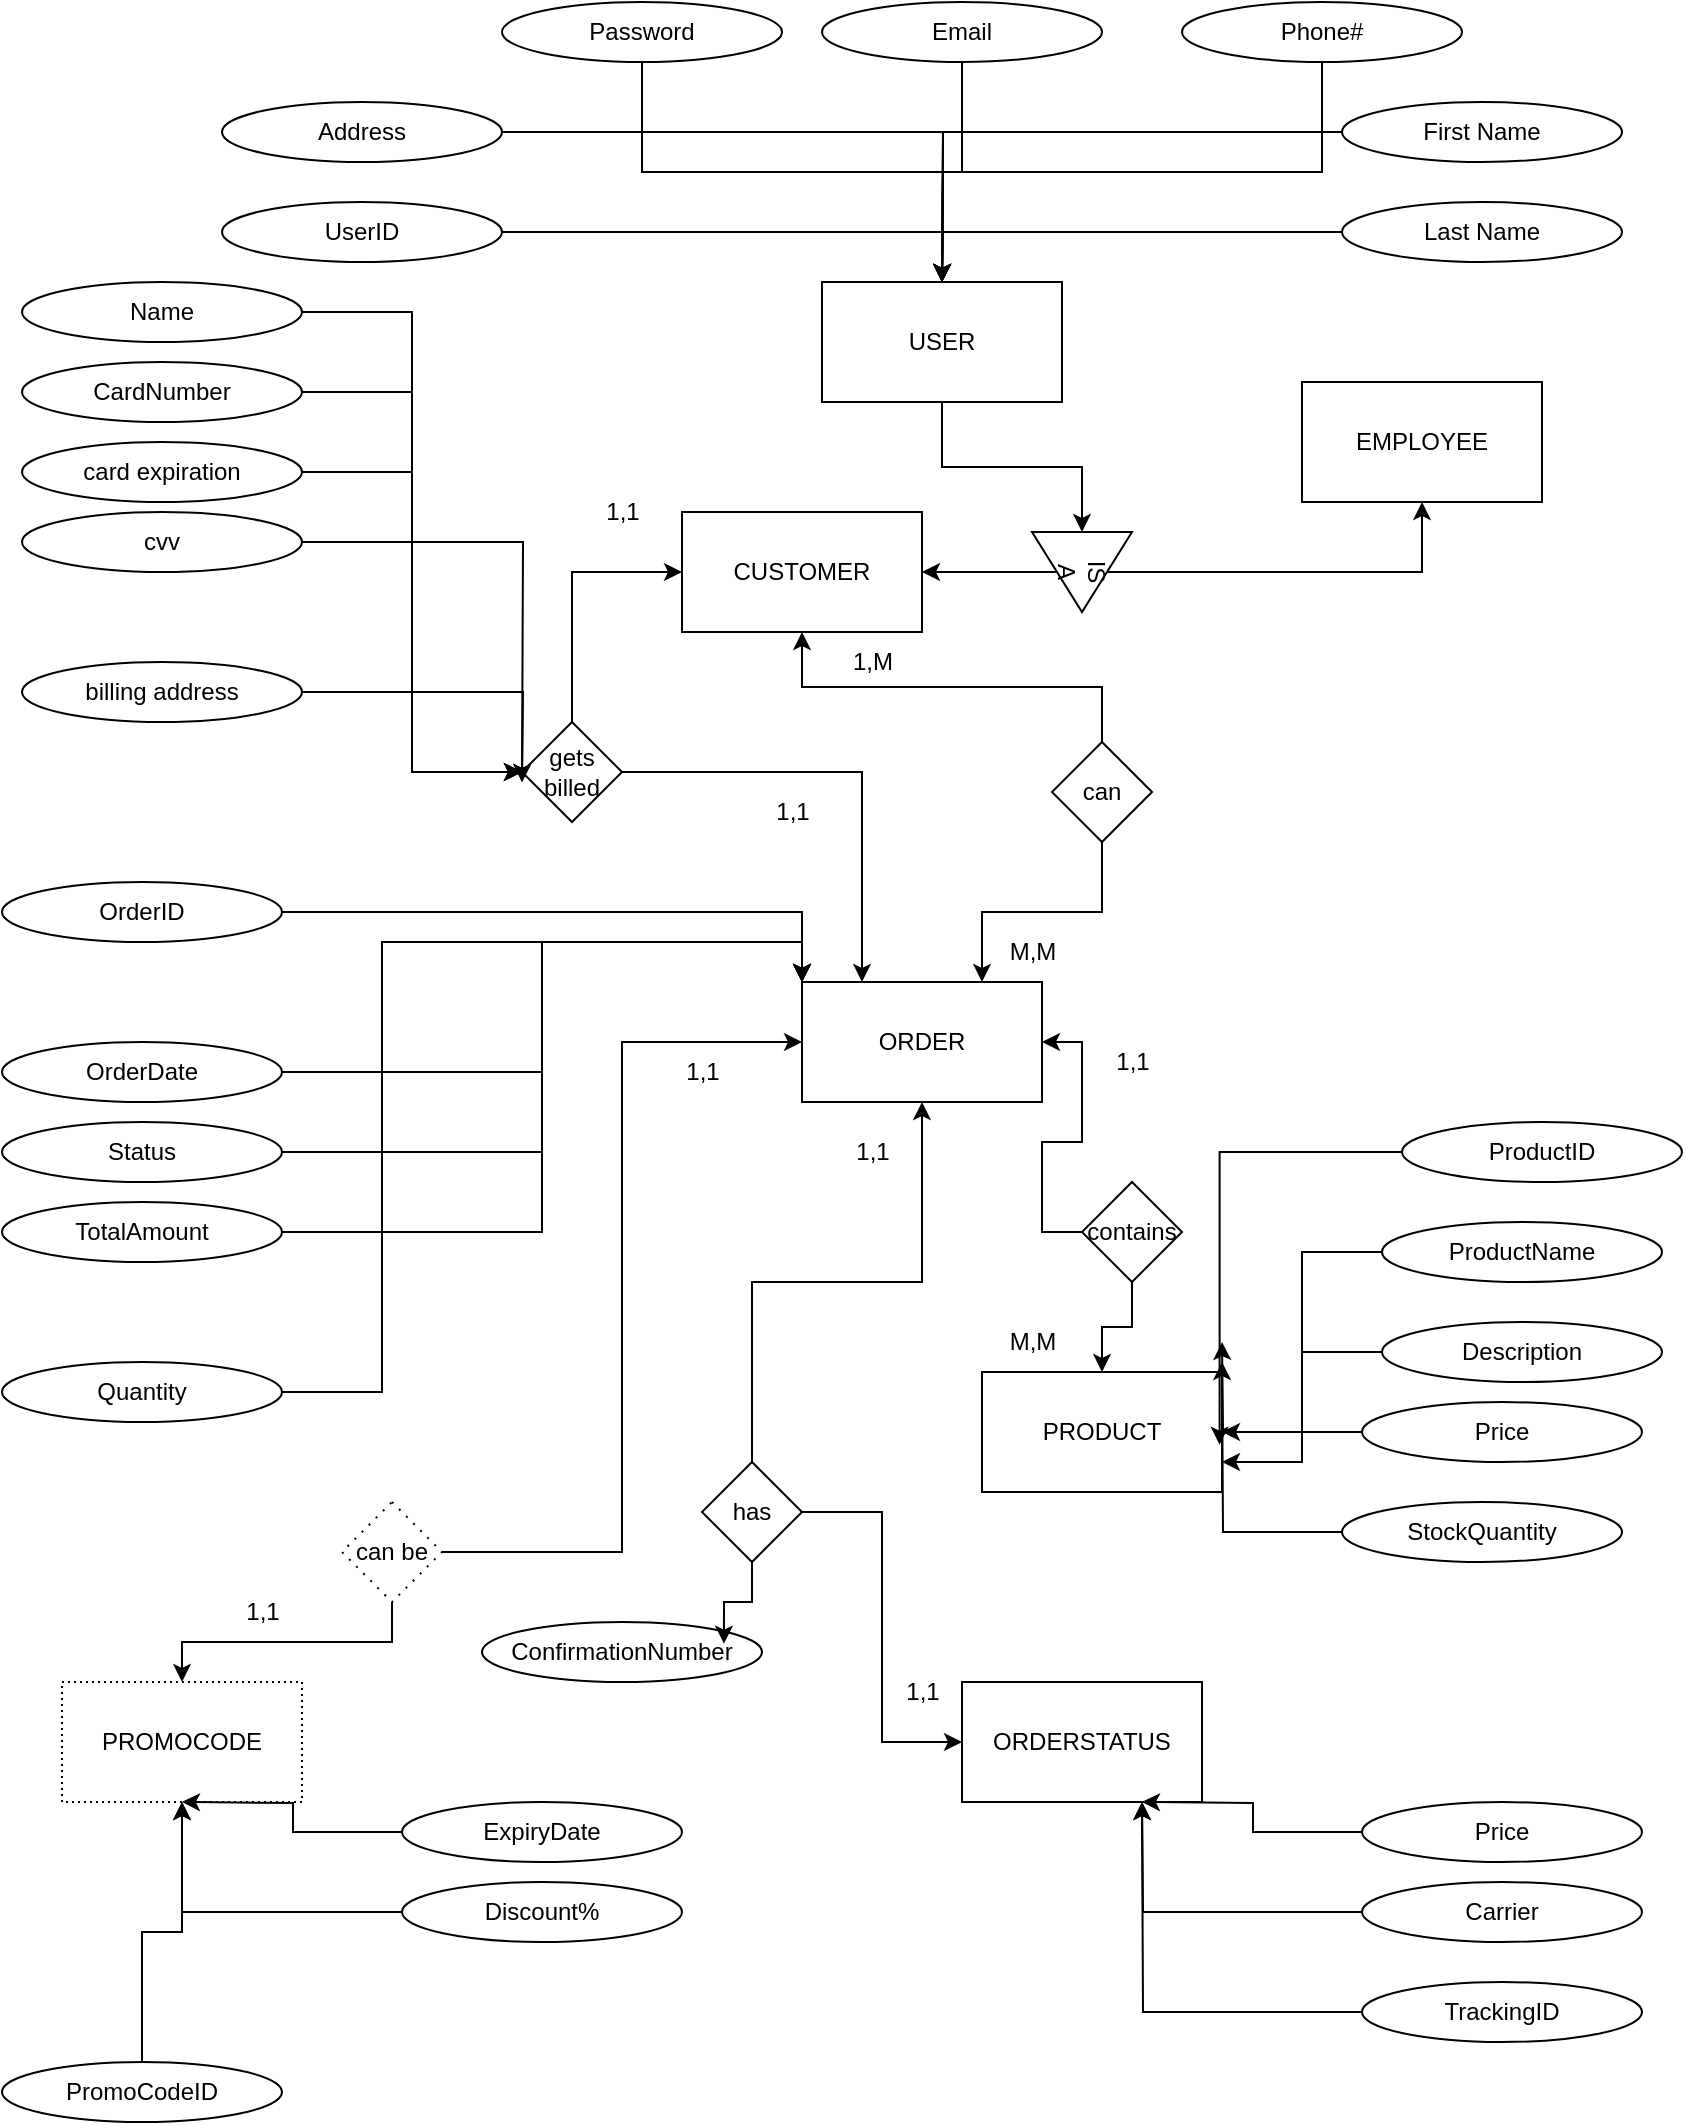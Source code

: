<mxfile version="22.1.2" type="device">
  <diagram id="R2lEEEUBdFMjLlhIrx00" name="Page-1">
    <mxGraphModel dx="2150" dy="1035" grid="1" gridSize="10" guides="1" tooltips="1" connect="1" arrows="1" fold="1" page="1" pageScale="1" pageWidth="850" pageHeight="1100" math="0" shadow="0" extFonts="Permanent Marker^https://fonts.googleapis.com/css?family=Permanent+Marker">
      <root>
        <mxCell id="0" />
        <mxCell id="1" parent="0" />
        <mxCell id="PvSjq2wxS5PzxvtU70YR-33" style="edgeStyle=orthogonalEdgeStyle;rounded=0;orthogonalLoop=1;jettySize=auto;html=1;exitX=0.5;exitY=1;exitDx=0;exitDy=0;entryX=0;entryY=0.5;entryDx=0;entryDy=0;" parent="1" source="PvSjq2wxS5PzxvtU70YR-1" target="PvSjq2wxS5PzxvtU70YR-2" edge="1">
          <mxGeometry relative="1" as="geometry" />
        </mxCell>
        <mxCell id="PvSjq2wxS5PzxvtU70YR-1" value="USER" style="rounded=0;whiteSpace=wrap;html=1;" parent="1" vertex="1">
          <mxGeometry x="420" y="160" width="120" height="60" as="geometry" />
        </mxCell>
        <mxCell id="PvSjq2wxS5PzxvtU70YR-30" style="edgeStyle=orthogonalEdgeStyle;rounded=0;orthogonalLoop=1;jettySize=auto;html=1;exitX=0.5;exitY=0;exitDx=0;exitDy=0;" parent="1" source="PvSjq2wxS5PzxvtU70YR-2" target="PvSjq2wxS5PzxvtU70YR-4" edge="1">
          <mxGeometry relative="1" as="geometry" />
        </mxCell>
        <mxCell id="IdFcp6JuMxYRpJithxiR-1" style="edgeStyle=orthogonalEdgeStyle;rounded=0;orthogonalLoop=1;jettySize=auto;html=1;exitX=0.5;exitY=1;exitDx=0;exitDy=0;entryX=1;entryY=0.5;entryDx=0;entryDy=0;" edge="1" parent="1" source="PvSjq2wxS5PzxvtU70YR-2" target="PvSjq2wxS5PzxvtU70YR-3">
          <mxGeometry relative="1" as="geometry" />
        </mxCell>
        <mxCell id="PvSjq2wxS5PzxvtU70YR-2" value="IS&lt;br&gt;A" style="triangle;whiteSpace=wrap;html=1;rotation=90;" parent="1" vertex="1">
          <mxGeometry x="530" y="280" width="40" height="50" as="geometry" />
        </mxCell>
        <mxCell id="PvSjq2wxS5PzxvtU70YR-3" value="CUSTOMER" style="rounded=0;whiteSpace=wrap;html=1;" parent="1" vertex="1">
          <mxGeometry x="350" y="275" width="120" height="60" as="geometry" />
        </mxCell>
        <mxCell id="PvSjq2wxS5PzxvtU70YR-4" value="EMPLOYEE" style="rounded=0;whiteSpace=wrap;html=1;" parent="1" vertex="1">
          <mxGeometry x="660" y="210" width="120" height="60" as="geometry" />
        </mxCell>
        <mxCell id="PvSjq2wxS5PzxvtU70YR-21" style="edgeStyle=orthogonalEdgeStyle;rounded=0;orthogonalLoop=1;jettySize=auto;html=1;exitX=1;exitY=0.5;exitDx=0;exitDy=0;entryX=0;entryY=0.5;entryDx=0;entryDy=0;" parent="1" source="PvSjq2wxS5PzxvtU70YR-5" target="PvSjq2wxS5PzxvtU70YR-8" edge="1">
          <mxGeometry relative="1" as="geometry" />
        </mxCell>
        <mxCell id="IdFcp6JuMxYRpJithxiR-41" style="edgeStyle=orthogonalEdgeStyle;rounded=0;orthogonalLoop=1;jettySize=auto;html=1;exitX=0.5;exitY=0;exitDx=0;exitDy=0;entryX=0.5;entryY=1;entryDx=0;entryDy=0;" edge="1" parent="1" source="PvSjq2wxS5PzxvtU70YR-5" target="PvSjq2wxS5PzxvtU70YR-6">
          <mxGeometry relative="1" as="geometry" />
        </mxCell>
        <mxCell id="PvSjq2wxS5PzxvtU70YR-5" value="has" style="rhombus;whiteSpace=wrap;html=1;" parent="1" vertex="1">
          <mxGeometry x="360" y="750" width="50" height="50" as="geometry" />
        </mxCell>
        <mxCell id="PvSjq2wxS5PzxvtU70YR-6" value="ORDER" style="rounded=0;whiteSpace=wrap;html=1;" parent="1" vertex="1">
          <mxGeometry x="410" y="510" width="120" height="60" as="geometry" />
        </mxCell>
        <mxCell id="PvSjq2wxS5PzxvtU70YR-7" value="PRODUCT" style="rounded=0;whiteSpace=wrap;html=1;" parent="1" vertex="1">
          <mxGeometry x="500" y="705" width="120" height="60" as="geometry" />
        </mxCell>
        <mxCell id="PvSjq2wxS5PzxvtU70YR-8" value="ORDERSTATUS" style="rounded=0;whiteSpace=wrap;html=1;" parent="1" vertex="1">
          <mxGeometry x="490" y="860" width="120" height="60" as="geometry" />
        </mxCell>
        <mxCell id="IdFcp6JuMxYRpJithxiR-2" style="edgeStyle=orthogonalEdgeStyle;rounded=0;orthogonalLoop=1;jettySize=auto;html=1;exitX=0.5;exitY=0;exitDx=0;exitDy=0;entryX=0.5;entryY=1;entryDx=0;entryDy=0;" edge="1" parent="1" source="PvSjq2wxS5PzxvtU70YR-10" target="PvSjq2wxS5PzxvtU70YR-3">
          <mxGeometry relative="1" as="geometry" />
        </mxCell>
        <mxCell id="IdFcp6JuMxYRpJithxiR-10" style="edgeStyle=orthogonalEdgeStyle;rounded=0;orthogonalLoop=1;jettySize=auto;html=1;exitX=0.5;exitY=1;exitDx=0;exitDy=0;entryX=0.75;entryY=0;entryDx=0;entryDy=0;" edge="1" parent="1" source="PvSjq2wxS5PzxvtU70YR-10" target="PvSjq2wxS5PzxvtU70YR-6">
          <mxGeometry relative="1" as="geometry" />
        </mxCell>
        <mxCell id="PvSjq2wxS5PzxvtU70YR-10" value="can" style="rhombus;whiteSpace=wrap;html=1;" parent="1" vertex="1">
          <mxGeometry x="535" y="390" width="50" height="50" as="geometry" />
        </mxCell>
        <mxCell id="PvSjq2wxS5PzxvtU70YR-11" value="PROMOCODE" style="rounded=0;whiteSpace=wrap;html=1;strokeColor=default;dashed=1;dashPattern=1 2;" parent="1" vertex="1">
          <mxGeometry x="40" y="860" width="120" height="60" as="geometry" />
        </mxCell>
        <mxCell id="PvSjq2wxS5PzxvtU70YR-16" style="edgeStyle=orthogonalEdgeStyle;rounded=0;orthogonalLoop=1;jettySize=auto;html=1;exitX=0.5;exitY=1;exitDx=0;exitDy=0;entryX=0.5;entryY=0;entryDx=0;entryDy=0;" parent="1" source="PvSjq2wxS5PzxvtU70YR-12" target="PvSjq2wxS5PzxvtU70YR-11" edge="1">
          <mxGeometry relative="1" as="geometry" />
        </mxCell>
        <mxCell id="IdFcp6JuMxYRpJithxiR-42" style="edgeStyle=orthogonalEdgeStyle;rounded=0;orthogonalLoop=1;jettySize=auto;html=1;exitX=1;exitY=0.5;exitDx=0;exitDy=0;entryX=0;entryY=0.5;entryDx=0;entryDy=0;" edge="1" parent="1" source="PvSjq2wxS5PzxvtU70YR-12" target="PvSjq2wxS5PzxvtU70YR-6">
          <mxGeometry relative="1" as="geometry" />
        </mxCell>
        <mxCell id="PvSjq2wxS5PzxvtU70YR-12" value="can be" style="rhombus;whiteSpace=wrap;html=1;dashed=1;dashPattern=1 4;" parent="1" vertex="1">
          <mxGeometry x="180" y="770" width="50" height="50" as="geometry" />
        </mxCell>
        <mxCell id="IdFcp6JuMxYRpJithxiR-6" style="edgeStyle=orthogonalEdgeStyle;rounded=0;orthogonalLoop=1;jettySize=auto;html=1;exitX=0;exitY=0.5;exitDx=0;exitDy=0;entryX=1;entryY=0.5;entryDx=0;entryDy=0;" edge="1" parent="1" source="PvSjq2wxS5PzxvtU70YR-24" target="PvSjq2wxS5PzxvtU70YR-6">
          <mxGeometry relative="1" as="geometry" />
        </mxCell>
        <mxCell id="IdFcp6JuMxYRpJithxiR-38" style="edgeStyle=orthogonalEdgeStyle;rounded=0;orthogonalLoop=1;jettySize=auto;html=1;exitX=0.5;exitY=1;exitDx=0;exitDy=0;entryX=0.5;entryY=0;entryDx=0;entryDy=0;" edge="1" parent="1" source="PvSjq2wxS5PzxvtU70YR-24" target="PvSjq2wxS5PzxvtU70YR-7">
          <mxGeometry relative="1" as="geometry" />
        </mxCell>
        <mxCell id="PvSjq2wxS5PzxvtU70YR-24" value="contains" style="rhombus;whiteSpace=wrap;html=1;" parent="1" vertex="1">
          <mxGeometry x="550" y="610" width="50" height="50" as="geometry" />
        </mxCell>
        <mxCell id="PvSjq2wxS5PzxvtU70YR-82" style="edgeStyle=orthogonalEdgeStyle;rounded=0;orthogonalLoop=1;jettySize=auto;html=1;exitX=0.5;exitY=1;exitDx=0;exitDy=0;" parent="1" source="PvSjq2wxS5PzxvtU70YR-37" edge="1">
          <mxGeometry relative="1" as="geometry">
            <mxPoint x="480" y="160" as="targetPoint" />
          </mxGeometry>
        </mxCell>
        <mxCell id="PvSjq2wxS5PzxvtU70YR-37" value="Phone#" style="ellipse;whiteSpace=wrap;html=1;" parent="1" vertex="1">
          <mxGeometry x="600" y="20" width="140" height="30" as="geometry" />
        </mxCell>
        <mxCell id="PvSjq2wxS5PzxvtU70YR-83" style="edgeStyle=orthogonalEdgeStyle;rounded=0;orthogonalLoop=1;jettySize=auto;html=1;exitX=0;exitY=0.5;exitDx=0;exitDy=0;" parent="1" source="PvSjq2wxS5PzxvtU70YR-44" edge="1">
          <mxGeometry relative="1" as="geometry">
            <mxPoint x="480" y="160" as="targetPoint" />
          </mxGeometry>
        </mxCell>
        <mxCell id="PvSjq2wxS5PzxvtU70YR-44" value="First Name" style="ellipse;whiteSpace=wrap;html=1;" parent="1" vertex="1">
          <mxGeometry x="680" y="70" width="140" height="30" as="geometry" />
        </mxCell>
        <mxCell id="PvSjq2wxS5PzxvtU70YR-84" style="edgeStyle=orthogonalEdgeStyle;rounded=0;orthogonalLoop=1;jettySize=auto;html=1;exitX=0;exitY=0.5;exitDx=0;exitDy=0;" parent="1" source="PvSjq2wxS5PzxvtU70YR-45" edge="1">
          <mxGeometry relative="1" as="geometry">
            <mxPoint x="480" y="160" as="targetPoint" />
          </mxGeometry>
        </mxCell>
        <mxCell id="PvSjq2wxS5PzxvtU70YR-45" value="Last Name" style="ellipse;whiteSpace=wrap;html=1;" parent="1" vertex="1">
          <mxGeometry x="680" y="120" width="140" height="30" as="geometry" />
        </mxCell>
        <mxCell id="PvSjq2wxS5PzxvtU70YR-78" style="edgeStyle=orthogonalEdgeStyle;rounded=0;orthogonalLoop=1;jettySize=auto;html=1;exitX=1;exitY=0.5;exitDx=0;exitDy=0;" parent="1" source="PvSjq2wxS5PzxvtU70YR-46" target="PvSjq2wxS5PzxvtU70YR-1" edge="1">
          <mxGeometry relative="1" as="geometry" />
        </mxCell>
        <mxCell id="PvSjq2wxS5PzxvtU70YR-46" value="UserID" style="ellipse;whiteSpace=wrap;html=1;" parent="1" vertex="1">
          <mxGeometry x="120" y="120" width="140" height="30" as="geometry" />
        </mxCell>
        <mxCell id="PvSjq2wxS5PzxvtU70YR-81" style="edgeStyle=orthogonalEdgeStyle;rounded=0;orthogonalLoop=1;jettySize=auto;html=1;exitX=0.5;exitY=1;exitDx=0;exitDy=0;" parent="1" source="PvSjq2wxS5PzxvtU70YR-47" edge="1">
          <mxGeometry relative="1" as="geometry">
            <mxPoint x="480" y="160" as="targetPoint" />
          </mxGeometry>
        </mxCell>
        <mxCell id="PvSjq2wxS5PzxvtU70YR-47" value="Email" style="ellipse;whiteSpace=wrap;html=1;" parent="1" vertex="1">
          <mxGeometry x="420" y="20" width="140" height="30" as="geometry" />
        </mxCell>
        <mxCell id="PvSjq2wxS5PzxvtU70YR-80" style="edgeStyle=orthogonalEdgeStyle;rounded=0;orthogonalLoop=1;jettySize=auto;html=1;exitX=0.5;exitY=1;exitDx=0;exitDy=0;" parent="1" source="PvSjq2wxS5PzxvtU70YR-48" edge="1">
          <mxGeometry relative="1" as="geometry">
            <mxPoint x="480" y="160" as="targetPoint" />
          </mxGeometry>
        </mxCell>
        <mxCell id="PvSjq2wxS5PzxvtU70YR-48" value="Password" style="ellipse;whiteSpace=wrap;html=1;" parent="1" vertex="1">
          <mxGeometry x="260" y="20" width="140" height="30" as="geometry" />
        </mxCell>
        <mxCell id="PvSjq2wxS5PzxvtU70YR-79" style="edgeStyle=orthogonalEdgeStyle;rounded=0;orthogonalLoop=1;jettySize=auto;html=1;exitX=1;exitY=0.5;exitDx=0;exitDy=0;" parent="1" source="PvSjq2wxS5PzxvtU70YR-49" edge="1">
          <mxGeometry relative="1" as="geometry">
            <mxPoint x="480" y="160" as="targetPoint" />
          </mxGeometry>
        </mxCell>
        <mxCell id="PvSjq2wxS5PzxvtU70YR-49" value="Address" style="ellipse;whiteSpace=wrap;html=1;" parent="1" vertex="1">
          <mxGeometry x="120" y="70" width="140" height="30" as="geometry" />
        </mxCell>
        <mxCell id="PvSjq2wxS5PzxvtU70YR-85" style="edgeStyle=orthogonalEdgeStyle;rounded=0;orthogonalLoop=1;jettySize=auto;html=1;exitX=1;exitY=0.5;exitDx=0;exitDy=0;entryX=0;entryY=0;entryDx=0;entryDy=0;" parent="1" source="PvSjq2wxS5PzxvtU70YR-56" target="PvSjq2wxS5PzxvtU70YR-6" edge="1">
          <mxGeometry relative="1" as="geometry" />
        </mxCell>
        <mxCell id="PvSjq2wxS5PzxvtU70YR-56" value="OrderID" style="ellipse;whiteSpace=wrap;html=1;" parent="1" vertex="1">
          <mxGeometry x="10" y="460" width="140" height="30" as="geometry" />
        </mxCell>
        <mxCell id="PvSjq2wxS5PzxvtU70YR-89" style="edgeStyle=orthogonalEdgeStyle;rounded=0;orthogonalLoop=1;jettySize=auto;html=1;exitX=1;exitY=0.5;exitDx=0;exitDy=0;entryX=0;entryY=0;entryDx=0;entryDy=0;" parent="1" source="PvSjq2wxS5PzxvtU70YR-58" target="PvSjq2wxS5PzxvtU70YR-6" edge="1">
          <mxGeometry relative="1" as="geometry" />
        </mxCell>
        <mxCell id="PvSjq2wxS5PzxvtU70YR-58" value="OrderDate" style="ellipse;whiteSpace=wrap;html=1;" parent="1" vertex="1">
          <mxGeometry x="10" y="540" width="140" height="30" as="geometry" />
        </mxCell>
        <mxCell id="PvSjq2wxS5PzxvtU70YR-90" style="edgeStyle=orthogonalEdgeStyle;rounded=0;orthogonalLoop=1;jettySize=auto;html=1;exitX=1;exitY=0.5;exitDx=0;exitDy=0;entryX=0;entryY=0;entryDx=0;entryDy=0;" parent="1" source="PvSjq2wxS5PzxvtU70YR-59" target="PvSjq2wxS5PzxvtU70YR-6" edge="1">
          <mxGeometry relative="1" as="geometry" />
        </mxCell>
        <mxCell id="PvSjq2wxS5PzxvtU70YR-59" value="Status" style="ellipse;whiteSpace=wrap;html=1;" parent="1" vertex="1">
          <mxGeometry x="10" y="580" width="140" height="30" as="geometry" />
        </mxCell>
        <mxCell id="PvSjq2wxS5PzxvtU70YR-91" style="edgeStyle=orthogonalEdgeStyle;rounded=0;orthogonalLoop=1;jettySize=auto;html=1;exitX=1;exitY=0.5;exitDx=0;exitDy=0;entryX=0;entryY=0;entryDx=0;entryDy=0;" parent="1" source="PvSjq2wxS5PzxvtU70YR-60" target="PvSjq2wxS5PzxvtU70YR-6" edge="1">
          <mxGeometry relative="1" as="geometry" />
        </mxCell>
        <mxCell id="PvSjq2wxS5PzxvtU70YR-60" value="TotalAmount" style="ellipse;whiteSpace=wrap;html=1;" parent="1" vertex="1">
          <mxGeometry x="10" y="620" width="140" height="30" as="geometry" />
        </mxCell>
        <mxCell id="PvSjq2wxS5PzxvtU70YR-94" style="edgeStyle=orthogonalEdgeStyle;rounded=0;orthogonalLoop=1;jettySize=auto;html=1;exitX=1;exitY=0.5;exitDx=0;exitDy=0;entryX=0;entryY=0;entryDx=0;entryDy=0;" parent="1" source="PvSjq2wxS5PzxvtU70YR-62" target="PvSjq2wxS5PzxvtU70YR-6" edge="1">
          <mxGeometry relative="1" as="geometry">
            <Array as="points">
              <mxPoint x="200" y="715" />
              <mxPoint x="200" y="490" />
              <mxPoint x="410" y="490" />
            </Array>
          </mxGeometry>
        </mxCell>
        <mxCell id="PvSjq2wxS5PzxvtU70YR-62" value="Quantity" style="ellipse;whiteSpace=wrap;html=1;" parent="1" vertex="1">
          <mxGeometry x="10" y="700" width="140" height="30" as="geometry" />
        </mxCell>
        <mxCell id="PvSjq2wxS5PzxvtU70YR-95" style="edgeStyle=orthogonalEdgeStyle;rounded=0;orthogonalLoop=1;jettySize=auto;html=1;exitX=0.5;exitY=0;exitDx=0;exitDy=0;entryX=0.5;entryY=1;entryDx=0;entryDy=0;" parent="1" source="PvSjq2wxS5PzxvtU70YR-63" target="PvSjq2wxS5PzxvtU70YR-11" edge="1">
          <mxGeometry relative="1" as="geometry" />
        </mxCell>
        <mxCell id="PvSjq2wxS5PzxvtU70YR-63" value="PromoCodeID" style="ellipse;whiteSpace=wrap;html=1;" parent="1" vertex="1">
          <mxGeometry x="10" y="1050" width="140" height="30" as="geometry" />
        </mxCell>
        <mxCell id="PvSjq2wxS5PzxvtU70YR-96" style="edgeStyle=orthogonalEdgeStyle;rounded=0;orthogonalLoop=1;jettySize=auto;html=1;exitX=0;exitY=0.5;exitDx=0;exitDy=0;" parent="1" source="PvSjq2wxS5PzxvtU70YR-64" edge="1">
          <mxGeometry relative="1" as="geometry">
            <mxPoint x="100" y="920" as="targetPoint" />
          </mxGeometry>
        </mxCell>
        <mxCell id="PvSjq2wxS5PzxvtU70YR-64" value="ExpiryDate" style="ellipse;whiteSpace=wrap;html=1;" parent="1" vertex="1">
          <mxGeometry x="210" y="920" width="140" height="30" as="geometry" />
        </mxCell>
        <mxCell id="PvSjq2wxS5PzxvtU70YR-97" style="edgeStyle=orthogonalEdgeStyle;rounded=0;orthogonalLoop=1;jettySize=auto;html=1;exitX=0;exitY=0.5;exitDx=0;exitDy=0;entryX=0.5;entryY=1;entryDx=0;entryDy=0;" parent="1" source="PvSjq2wxS5PzxvtU70YR-66" target="PvSjq2wxS5PzxvtU70YR-11" edge="1">
          <mxGeometry relative="1" as="geometry" />
        </mxCell>
        <mxCell id="PvSjq2wxS5PzxvtU70YR-66" value="Discount%" style="ellipse;whiteSpace=wrap;html=1;" parent="1" vertex="1">
          <mxGeometry x="210" y="960" width="140" height="30" as="geometry" />
        </mxCell>
        <mxCell id="PvSjq2wxS5PzxvtU70YR-101" style="edgeStyle=orthogonalEdgeStyle;rounded=0;orthogonalLoop=1;jettySize=auto;html=1;exitX=0;exitY=0.5;exitDx=0;exitDy=0;" parent="1" source="PvSjq2wxS5PzxvtU70YR-68" edge="1">
          <mxGeometry relative="1" as="geometry">
            <mxPoint x="580" y="920" as="targetPoint" />
          </mxGeometry>
        </mxCell>
        <mxCell id="PvSjq2wxS5PzxvtU70YR-68" value="Price" style="ellipse;whiteSpace=wrap;html=1;" parent="1" vertex="1">
          <mxGeometry x="690" y="920" width="140" height="30" as="geometry" />
        </mxCell>
        <mxCell id="PvSjq2wxS5PzxvtU70YR-103" style="edgeStyle=orthogonalEdgeStyle;rounded=0;orthogonalLoop=1;jettySize=auto;html=1;exitX=0;exitY=0.5;exitDx=0;exitDy=0;" parent="1" source="PvSjq2wxS5PzxvtU70YR-69" edge="1">
          <mxGeometry relative="1" as="geometry">
            <mxPoint x="580" y="920" as="targetPoint" />
          </mxGeometry>
        </mxCell>
        <mxCell id="PvSjq2wxS5PzxvtU70YR-69" value="TrackingID" style="ellipse;whiteSpace=wrap;html=1;" parent="1" vertex="1">
          <mxGeometry x="690" y="1010" width="140" height="30" as="geometry" />
        </mxCell>
        <mxCell id="PvSjq2wxS5PzxvtU70YR-102" style="edgeStyle=orthogonalEdgeStyle;rounded=0;orthogonalLoop=1;jettySize=auto;html=1;exitX=0;exitY=0.5;exitDx=0;exitDy=0;" parent="1" source="PvSjq2wxS5PzxvtU70YR-70" edge="1">
          <mxGeometry relative="1" as="geometry">
            <mxPoint x="580" y="920" as="targetPoint" />
          </mxGeometry>
        </mxCell>
        <mxCell id="PvSjq2wxS5PzxvtU70YR-70" value="Carrier" style="ellipse;whiteSpace=wrap;html=1;" parent="1" vertex="1">
          <mxGeometry x="690" y="960" width="140" height="30" as="geometry" />
        </mxCell>
        <mxCell id="PvSjq2wxS5PzxvtU70YR-72" value="ProductID" style="ellipse;whiteSpace=wrap;html=1;" parent="1" vertex="1">
          <mxGeometry x="710" y="580" width="140" height="30" as="geometry" />
        </mxCell>
        <mxCell id="IdFcp6JuMxYRpJithxiR-3" style="edgeStyle=orthogonalEdgeStyle;rounded=0;orthogonalLoop=1;jettySize=auto;html=1;exitX=0;exitY=0.5;exitDx=0;exitDy=0;entryX=1;entryY=0.5;entryDx=0;entryDy=0;" edge="1" parent="1" source="PvSjq2wxS5PzxvtU70YR-73" target="PvSjq2wxS5PzxvtU70YR-7">
          <mxGeometry relative="1" as="geometry" />
        </mxCell>
        <mxCell id="PvSjq2wxS5PzxvtU70YR-73" value="ProductName" style="ellipse;whiteSpace=wrap;html=1;" parent="1" vertex="1">
          <mxGeometry x="700" y="630" width="140" height="30" as="geometry" />
        </mxCell>
        <mxCell id="PvSjq2wxS5PzxvtU70YR-106" style="edgeStyle=orthogonalEdgeStyle;rounded=0;orthogonalLoop=1;jettySize=auto;html=1;exitX=0;exitY=0.5;exitDx=0;exitDy=0;entryX=1;entryY=0.75;entryDx=0;entryDy=0;" parent="1" source="PvSjq2wxS5PzxvtU70YR-74" target="PvSjq2wxS5PzxvtU70YR-7" edge="1">
          <mxGeometry relative="1" as="geometry" />
        </mxCell>
        <mxCell id="PvSjq2wxS5PzxvtU70YR-74" value="Description" style="ellipse;whiteSpace=wrap;html=1;" parent="1" vertex="1">
          <mxGeometry x="700" y="680" width="140" height="30" as="geometry" />
        </mxCell>
        <mxCell id="IdFcp6JuMxYRpJithxiR-4" style="edgeStyle=orthogonalEdgeStyle;rounded=0;orthogonalLoop=1;jettySize=auto;html=1;exitX=0;exitY=0.5;exitDx=0;exitDy=0;" edge="1" parent="1" source="PvSjq2wxS5PzxvtU70YR-75">
          <mxGeometry relative="1" as="geometry">
            <mxPoint x="620" y="690" as="targetPoint" />
          </mxGeometry>
        </mxCell>
        <mxCell id="PvSjq2wxS5PzxvtU70YR-75" value="Price" style="ellipse;whiteSpace=wrap;html=1;" parent="1" vertex="1">
          <mxGeometry x="690" y="720" width="140" height="30" as="geometry" />
        </mxCell>
        <mxCell id="IdFcp6JuMxYRpJithxiR-5" style="edgeStyle=orthogonalEdgeStyle;rounded=0;orthogonalLoop=1;jettySize=auto;html=1;exitX=0;exitY=0.5;exitDx=0;exitDy=0;" edge="1" parent="1" source="PvSjq2wxS5PzxvtU70YR-76">
          <mxGeometry relative="1" as="geometry">
            <mxPoint x="620" y="700" as="targetPoint" />
          </mxGeometry>
        </mxCell>
        <mxCell id="PvSjq2wxS5PzxvtU70YR-76" value="StockQuantity" style="ellipse;whiteSpace=wrap;html=1;" parent="1" vertex="1">
          <mxGeometry x="680" y="770" width="140" height="30" as="geometry" />
        </mxCell>
        <mxCell id="PvSjq2wxS5PzxvtU70YR-104" style="edgeStyle=orthogonalEdgeStyle;rounded=0;orthogonalLoop=1;jettySize=auto;html=1;exitX=0;exitY=0.5;exitDx=0;exitDy=0;entryX=0.99;entryY=0.606;entryDx=0;entryDy=0;entryPerimeter=0;" parent="1" source="PvSjq2wxS5PzxvtU70YR-72" target="PvSjq2wxS5PzxvtU70YR-7" edge="1">
          <mxGeometry relative="1" as="geometry" />
        </mxCell>
        <mxCell id="IdFcp6JuMxYRpJithxiR-12" style="edgeStyle=orthogonalEdgeStyle;rounded=0;orthogonalLoop=1;jettySize=auto;html=1;exitX=1;exitY=0.5;exitDx=0;exitDy=0;entryX=0.25;entryY=0;entryDx=0;entryDy=0;" edge="1" parent="1" source="IdFcp6JuMxYRpJithxiR-8" target="PvSjq2wxS5PzxvtU70YR-6">
          <mxGeometry relative="1" as="geometry" />
        </mxCell>
        <mxCell id="IdFcp6JuMxYRpJithxiR-46" style="edgeStyle=orthogonalEdgeStyle;rounded=0;orthogonalLoop=1;jettySize=auto;html=1;exitX=0.5;exitY=0;exitDx=0;exitDy=0;entryX=0;entryY=0.5;entryDx=0;entryDy=0;" edge="1" parent="1" source="IdFcp6JuMxYRpJithxiR-8" target="PvSjq2wxS5PzxvtU70YR-3">
          <mxGeometry relative="1" as="geometry" />
        </mxCell>
        <mxCell id="IdFcp6JuMxYRpJithxiR-8" value="gets&lt;br&gt;billed" style="rhombus;whiteSpace=wrap;html=1;" vertex="1" parent="1">
          <mxGeometry x="270" y="380" width="50" height="50" as="geometry" />
        </mxCell>
        <mxCell id="IdFcp6JuMxYRpJithxiR-25" style="edgeStyle=orthogonalEdgeStyle;rounded=0;orthogonalLoop=1;jettySize=auto;html=1;exitX=1;exitY=0.5;exitDx=0;exitDy=0;entryX=0;entryY=0.5;entryDx=0;entryDy=0;" edge="1" parent="1" source="IdFcp6JuMxYRpJithxiR-16" target="IdFcp6JuMxYRpJithxiR-8">
          <mxGeometry relative="1" as="geometry" />
        </mxCell>
        <mxCell id="IdFcp6JuMxYRpJithxiR-16" value="Name" style="ellipse;whiteSpace=wrap;html=1;" vertex="1" parent="1">
          <mxGeometry x="20" y="160" width="140" height="30" as="geometry" />
        </mxCell>
        <mxCell id="IdFcp6JuMxYRpJithxiR-26" style="edgeStyle=orthogonalEdgeStyle;rounded=0;orthogonalLoop=1;jettySize=auto;html=1;exitX=1;exitY=0.5;exitDx=0;exitDy=0;entryX=0;entryY=0.5;entryDx=0;entryDy=0;" edge="1" parent="1" source="IdFcp6JuMxYRpJithxiR-17" target="IdFcp6JuMxYRpJithxiR-8">
          <mxGeometry relative="1" as="geometry" />
        </mxCell>
        <mxCell id="IdFcp6JuMxYRpJithxiR-17" value="card expiration" style="ellipse;whiteSpace=wrap;html=1;" vertex="1" parent="1">
          <mxGeometry x="20" y="240" width="140" height="30" as="geometry" />
        </mxCell>
        <mxCell id="IdFcp6JuMxYRpJithxiR-24" style="edgeStyle=orthogonalEdgeStyle;rounded=0;orthogonalLoop=1;jettySize=auto;html=1;exitX=1;exitY=0.5;exitDx=0;exitDy=0;entryX=0;entryY=0.5;entryDx=0;entryDy=0;" edge="1" parent="1" source="IdFcp6JuMxYRpJithxiR-18" target="IdFcp6JuMxYRpJithxiR-8">
          <mxGeometry relative="1" as="geometry" />
        </mxCell>
        <mxCell id="IdFcp6JuMxYRpJithxiR-18" value="CardNumber" style="ellipse;whiteSpace=wrap;html=1;" vertex="1" parent="1">
          <mxGeometry x="20" y="200" width="140" height="30" as="geometry" />
        </mxCell>
        <mxCell id="IdFcp6JuMxYRpJithxiR-27" style="edgeStyle=orthogonalEdgeStyle;rounded=0;orthogonalLoop=1;jettySize=auto;html=1;exitX=1;exitY=0.5;exitDx=0;exitDy=0;" edge="1" parent="1" source="IdFcp6JuMxYRpJithxiR-19">
          <mxGeometry relative="1" as="geometry">
            <mxPoint x="270" y="410" as="targetPoint" />
          </mxGeometry>
        </mxCell>
        <mxCell id="IdFcp6JuMxYRpJithxiR-19" value="cvv" style="ellipse;whiteSpace=wrap;html=1;" vertex="1" parent="1">
          <mxGeometry x="20" y="275" width="140" height="30" as="geometry" />
        </mxCell>
        <mxCell id="IdFcp6JuMxYRpJithxiR-29" style="edgeStyle=orthogonalEdgeStyle;rounded=0;orthogonalLoop=1;jettySize=auto;html=1;exitX=1;exitY=0.5;exitDx=0;exitDy=0;" edge="1" parent="1" source="IdFcp6JuMxYRpJithxiR-21">
          <mxGeometry relative="1" as="geometry">
            <mxPoint x="270" y="410" as="targetPoint" />
          </mxGeometry>
        </mxCell>
        <mxCell id="IdFcp6JuMxYRpJithxiR-21" value="billing address" style="ellipse;whiteSpace=wrap;html=1;" vertex="1" parent="1">
          <mxGeometry x="20" y="350" width="140" height="30" as="geometry" />
        </mxCell>
        <mxCell id="IdFcp6JuMxYRpJithxiR-31" value="1,1" style="text;html=1;align=center;verticalAlign=middle;resizable=0;points=[];autosize=1;strokeColor=none;fillColor=none;" vertex="1" parent="1">
          <mxGeometry x="120" y="810" width="40" height="30" as="geometry" />
        </mxCell>
        <mxCell id="IdFcp6JuMxYRpJithxiR-32" value="1,1" style="text;html=1;align=center;verticalAlign=middle;resizable=0;points=[];autosize=1;strokeColor=none;fillColor=none;" vertex="1" parent="1">
          <mxGeometry x="340" y="540" width="40" height="30" as="geometry" />
        </mxCell>
        <mxCell id="IdFcp6JuMxYRpJithxiR-33" value="1,1" style="text;html=1;align=center;verticalAlign=middle;resizable=0;points=[];autosize=1;strokeColor=none;fillColor=none;" vertex="1" parent="1">
          <mxGeometry x="555" y="535" width="40" height="30" as="geometry" />
        </mxCell>
        <mxCell id="IdFcp6JuMxYRpJithxiR-34" value="1,1" style="text;html=1;align=center;verticalAlign=middle;resizable=0;points=[];autosize=1;strokeColor=none;fillColor=none;" vertex="1" parent="1">
          <mxGeometry x="425" y="580" width="40" height="30" as="geometry" />
        </mxCell>
        <mxCell id="IdFcp6JuMxYRpJithxiR-35" value="1,1" style="text;html=1;align=center;verticalAlign=middle;resizable=0;points=[];autosize=1;strokeColor=none;fillColor=none;" vertex="1" parent="1">
          <mxGeometry x="450" y="850" width="40" height="30" as="geometry" />
        </mxCell>
        <mxCell id="IdFcp6JuMxYRpJithxiR-36" value="1,1" style="text;html=1;align=center;verticalAlign=middle;resizable=0;points=[];autosize=1;strokeColor=none;fillColor=none;" vertex="1" parent="1">
          <mxGeometry x="385" y="410" width="40" height="30" as="geometry" />
        </mxCell>
        <mxCell id="IdFcp6JuMxYRpJithxiR-37" value="1,1" style="text;html=1;align=center;verticalAlign=middle;resizable=0;points=[];autosize=1;strokeColor=none;fillColor=none;" vertex="1" parent="1">
          <mxGeometry x="300" y="260" width="40" height="30" as="geometry" />
        </mxCell>
        <mxCell id="IdFcp6JuMxYRpJithxiR-43" value="1,M" style="text;html=1;align=center;verticalAlign=middle;resizable=0;points=[];autosize=1;strokeColor=none;fillColor=none;" vertex="1" parent="1">
          <mxGeometry x="425" y="335" width="40" height="30" as="geometry" />
        </mxCell>
        <mxCell id="IdFcp6JuMxYRpJithxiR-44" value="M,M" style="text;html=1;align=center;verticalAlign=middle;resizable=0;points=[];autosize=1;strokeColor=none;fillColor=none;" vertex="1" parent="1">
          <mxGeometry x="500" y="675" width="50" height="30" as="geometry" />
        </mxCell>
        <mxCell id="IdFcp6JuMxYRpJithxiR-45" value="M,M" style="text;html=1;align=center;verticalAlign=middle;resizable=0;points=[];autosize=1;strokeColor=none;fillColor=none;" vertex="1" parent="1">
          <mxGeometry x="500" y="480" width="50" height="30" as="geometry" />
        </mxCell>
        <mxCell id="IdFcp6JuMxYRpJithxiR-48" value="ConfirmationNumber" style="ellipse;whiteSpace=wrap;html=1;" vertex="1" parent="1">
          <mxGeometry x="250" y="830" width="140" height="30" as="geometry" />
        </mxCell>
        <mxCell id="IdFcp6JuMxYRpJithxiR-49" style="edgeStyle=orthogonalEdgeStyle;rounded=0;orthogonalLoop=1;jettySize=auto;html=1;exitX=0.5;exitY=1;exitDx=0;exitDy=0;entryX=0.864;entryY=0.361;entryDx=0;entryDy=0;entryPerimeter=0;" edge="1" parent="1" source="PvSjq2wxS5PzxvtU70YR-5" target="IdFcp6JuMxYRpJithxiR-48">
          <mxGeometry relative="1" as="geometry" />
        </mxCell>
      </root>
    </mxGraphModel>
  </diagram>
</mxfile>
